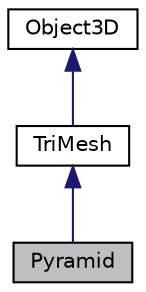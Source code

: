 digraph "Pyramid"
{
  edge [fontname="Helvetica",fontsize="10",labelfontname="Helvetica",labelfontsize="10"];
  node [fontname="Helvetica",fontsize="10",shape=record];
  Node1 [label="Pyramid",height=0.2,width=0.4,color="black", fillcolor="grey75", style="filled", fontcolor="black"];
  Node2 -> Node1 [dir="back",color="midnightblue",fontsize="10",style="solid",fontname="Helvetica"];
  Node2 [label="TriMesh",height=0.2,width=0.4,color="black", fillcolor="white", style="filled",URL="$classTriMesh.html"];
  Node3 -> Node2 [dir="back",color="midnightblue",fontsize="10",style="solid",fontname="Helvetica"];
  Node3 [label="Object3D",height=0.2,width=0.4,color="black", fillcolor="white", style="filled",URL="$classObject3D.html"];
}
